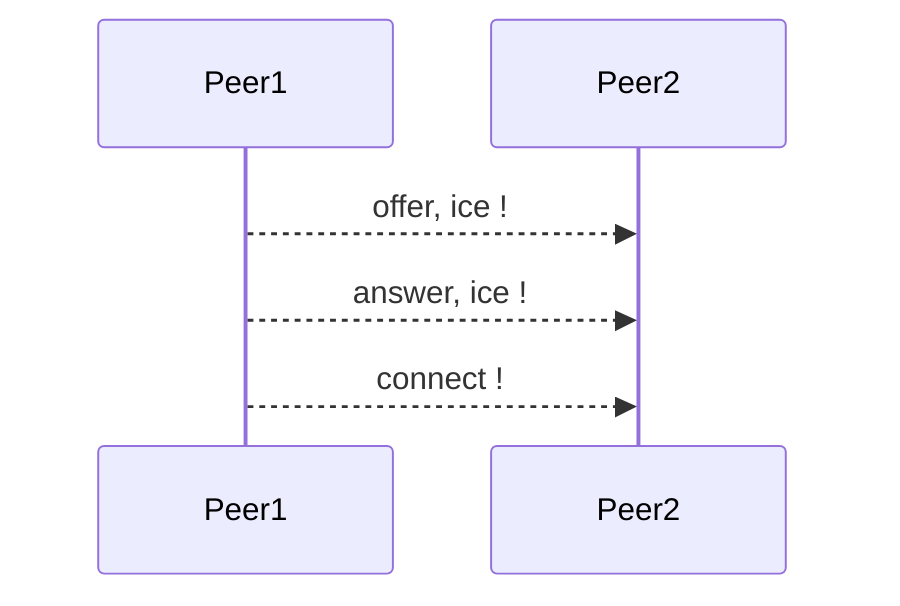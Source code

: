 sequenceDiagram
  Peer1-->>Peer2: offer, ice !
  Peer1-->>Peer2: answer, ice !
  Peer1-->>Peer2: connect !
